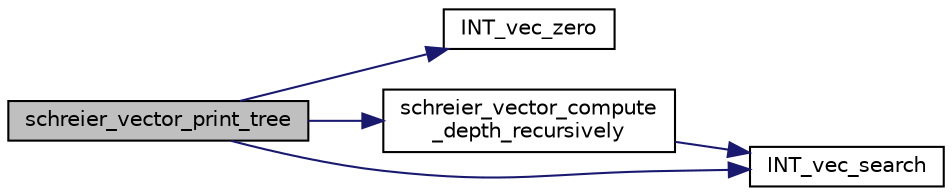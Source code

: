 digraph "schreier_vector_print_tree"
{
  edge [fontname="Helvetica",fontsize="10",labelfontname="Helvetica",labelfontsize="10"];
  node [fontname="Helvetica",fontsize="10",shape=record];
  rankdir="LR";
  Node266 [label="schreier_vector_print_tree",height=0.2,width=0.4,color="black", fillcolor="grey75", style="filled", fontcolor="black"];
  Node266 -> Node267 [color="midnightblue",fontsize="10",style="solid",fontname="Helvetica"];
  Node267 [label="INT_vec_zero",height=0.2,width=0.4,color="black", fillcolor="white", style="filled",URL="$df/dbf/sajeeb_8_c.html#aa8c9c7977203577026080f546fe4980f"];
  Node266 -> Node268 [color="midnightblue",fontsize="10",style="solid",fontname="Helvetica"];
  Node268 [label="schreier_vector_compute\l_depth_recursively",height=0.2,width=0.4,color="black", fillcolor="white", style="filled",URL="$d9/d7a/schreier__vector_8_c.html#a6c8da5811a8de149bfb25f50c2d7e4bc"];
  Node268 -> Node269 [color="midnightblue",fontsize="10",style="solid",fontname="Helvetica"];
  Node269 [label="INT_vec_search",height=0.2,width=0.4,color="black", fillcolor="white", style="filled",URL="$d5/de2/foundations_2data__structures_2data__structures_8h.html#ad103ef2316a1f671bdb68fd9cd9ba945"];
  Node266 -> Node269 [color="midnightblue",fontsize="10",style="solid",fontname="Helvetica"];
}
